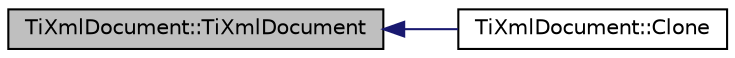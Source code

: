digraph "TiXmlDocument::TiXmlDocument"
{
  edge [fontname="Helvetica",fontsize="10",labelfontname="Helvetica",labelfontsize="10"];
  node [fontname="Helvetica",fontsize="10",shape=record];
  rankdir="LR";
  Node1 [label="TiXmlDocument::TiXmlDocument",height=0.2,width=0.4,color="black", fillcolor="grey75", style="filled" fontcolor="black"];
  Node1 -> Node2 [dir="back",color="midnightblue",fontsize="10",style="solid",fontname="Helvetica"];
  Node2 [label="TiXmlDocument::Clone",height=0.2,width=0.4,color="black", fillcolor="white", style="filled",URL="$class_ti_xml_document.html#ac9e8f09b23454d953b32d1b65cd1409e"];
}

